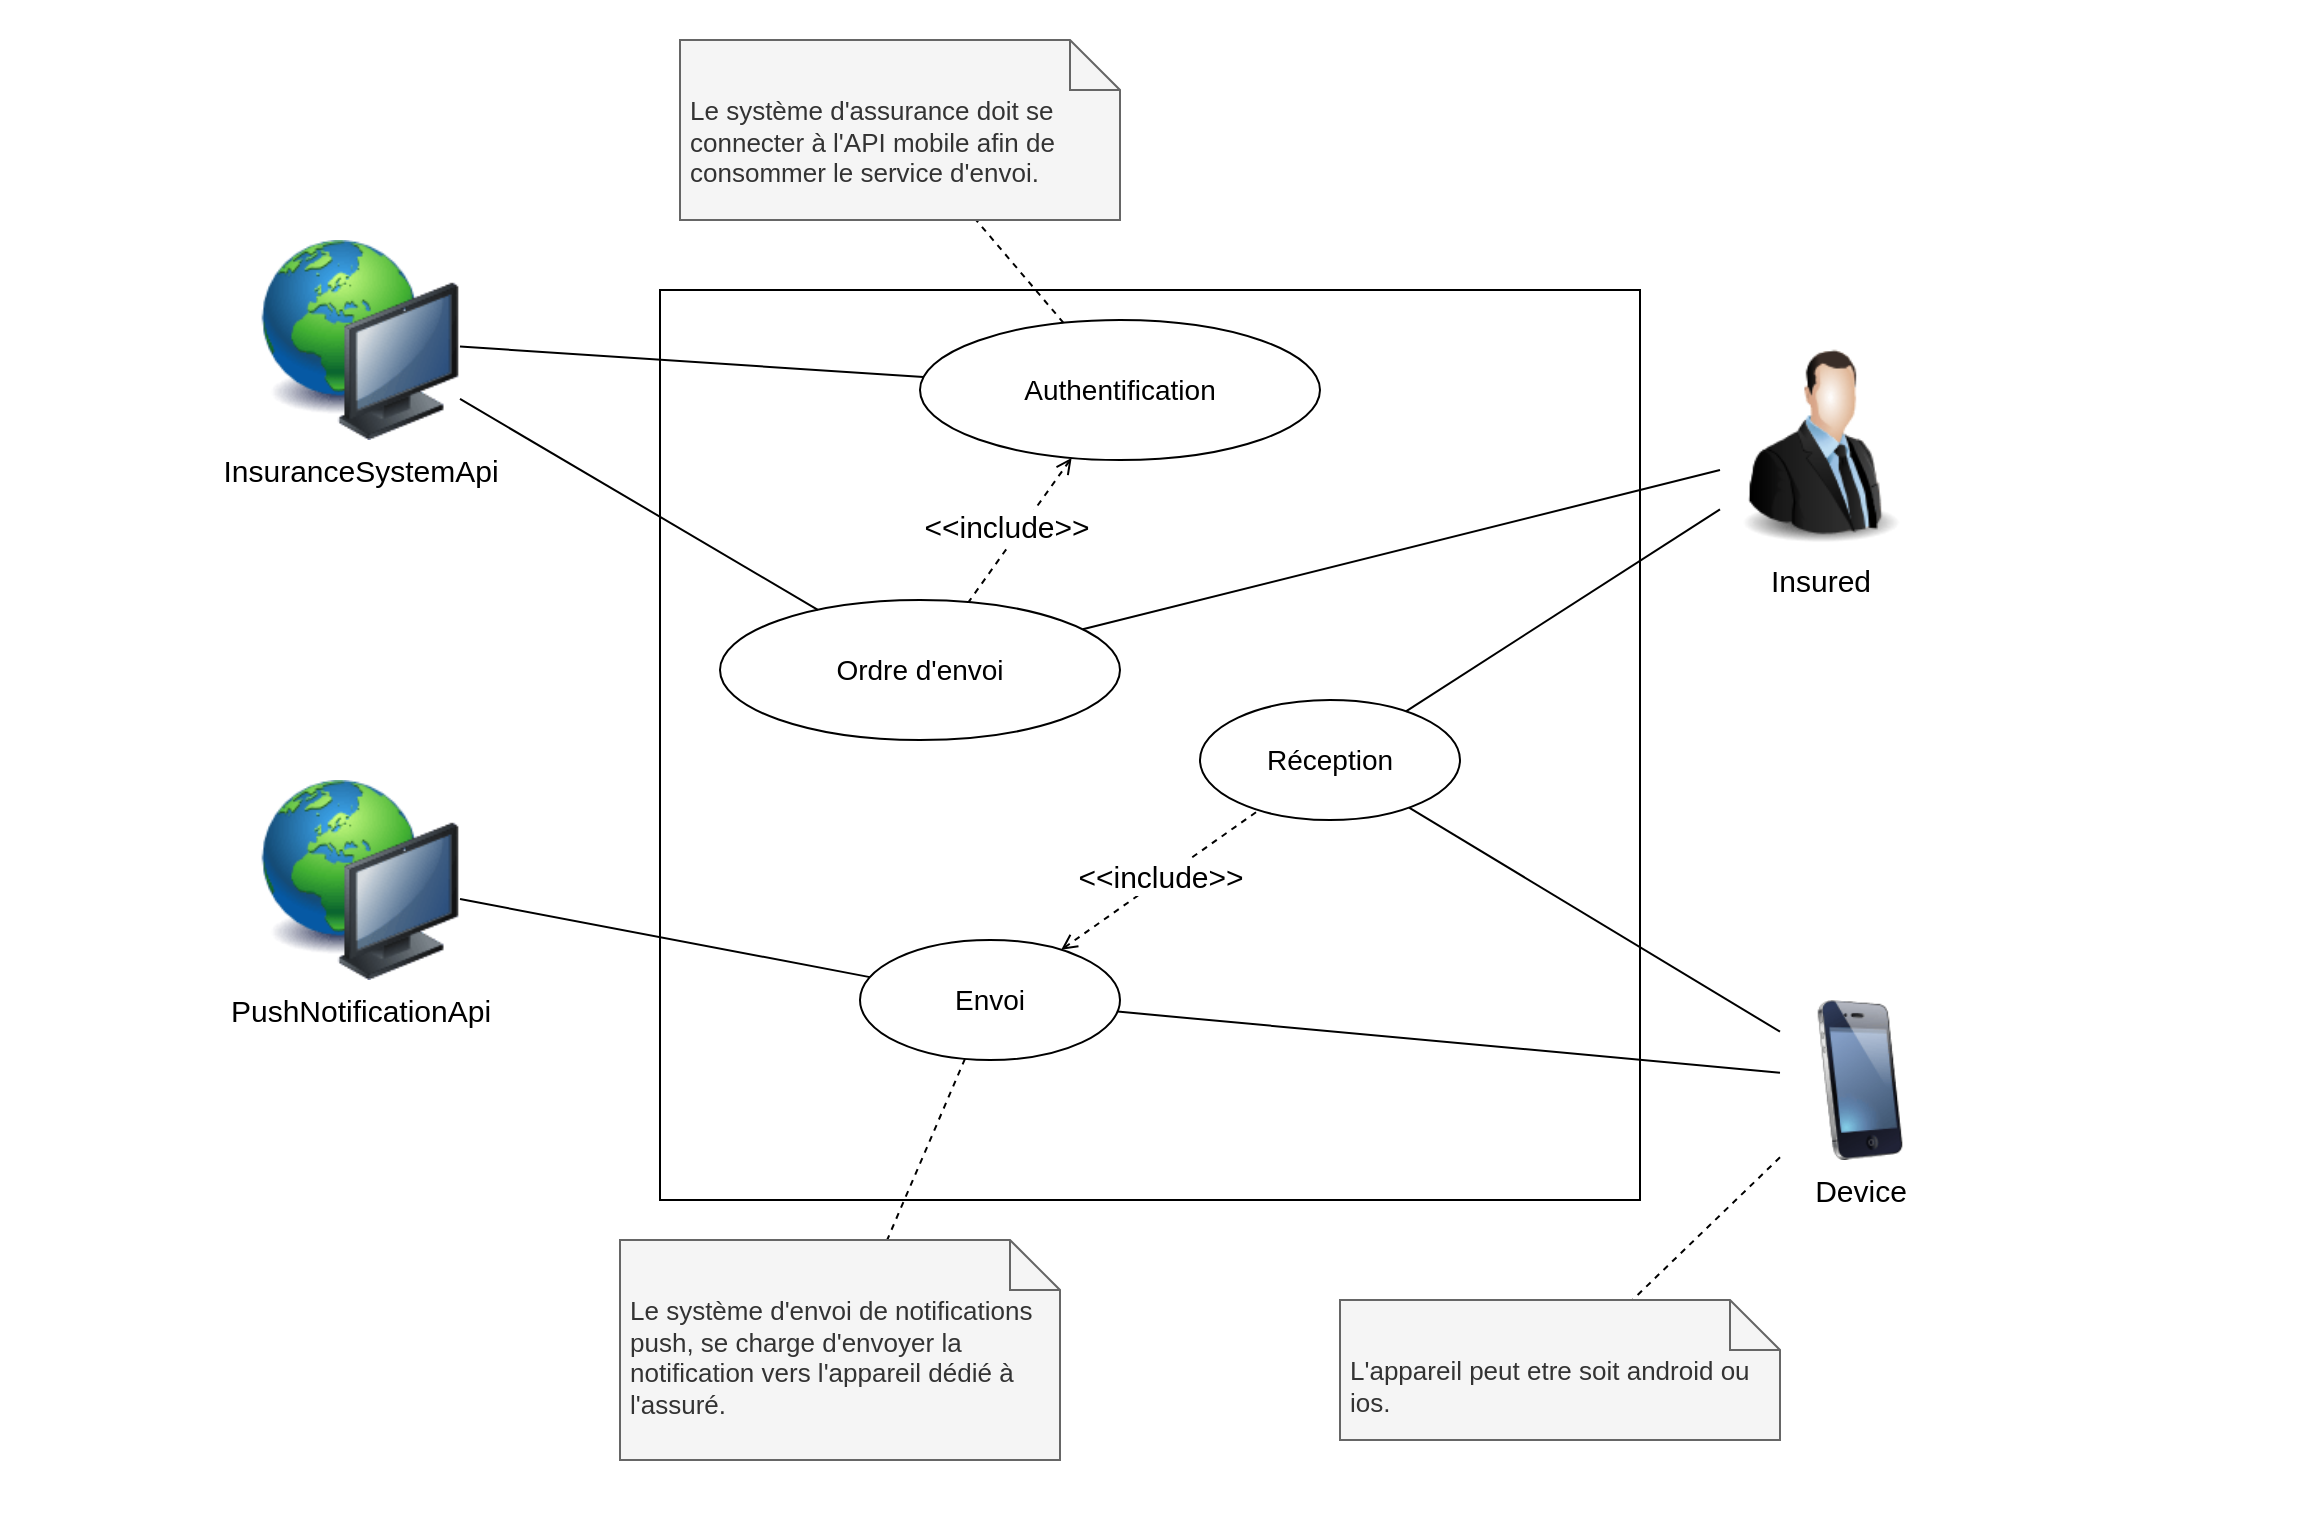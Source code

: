 <mxfile version="20.8.3" type="device" pages="2"><diagram id="cLEpuB6-Xa7_LYiVBOSo" name="UC-notification"><mxGraphModel dx="1509" dy="838" grid="1" gridSize="10" guides="1" tooltips="1" connect="1" arrows="1" fold="1" page="1" pageScale="1" pageWidth="850" pageHeight="1100" math="0" shadow="0"><root><mxCell id="0"/><mxCell id="1" parent="0"/><mxCell id="Ux1mlfwrOZLpLLfj3P1K-2" value="" style="rounded=0;whiteSpace=wrap;html=1;labelBackgroundColor=none;fontSize=12;fillColor=none;strokeColor=none;movable=0;resizable=0;rotatable=0;deletable=0;editable=0;connectable=0;" vertex="1" parent="1"><mxGeometry x="220" y="180" width="1160" height="760" as="geometry"/></mxCell><mxCell id="Ux1mlfwrOZLpLLfj3P1K-3" value="" style="rounded=0;whiteSpace=wrap;html=1;fontSize=14;fillColor=none;" vertex="1" parent="1"><mxGeometry x="550" y="325" width="490" height="455" as="geometry"/></mxCell><mxCell id="Ux1mlfwrOZLpLLfj3P1K-6" value="Insured" style="image;html=1;image=img/lib/clip_art/people/Suit_Man_128x128.png;fontSize=15;labelBackgroundColor=default;align=center;" vertex="1" parent="1"><mxGeometry x="1080" y="350" width="100" height="105" as="geometry"/></mxCell><mxCell id="Ux1mlfwrOZLpLLfj3P1K-7" value="InsuranceSystemApi" style="image;html=1;image=img/lib/clip_art/computers/Network_128x128.png;fontSize=15;fillColor=none;" vertex="1" parent="1"><mxGeometry x="350" y="300" width="100" height="100" as="geometry"/></mxCell><mxCell id="Ux1mlfwrOZLpLLfj3P1K-12" value="Authentification" style="ellipse;whiteSpace=wrap;html=1;fontSize=14;fillColor=none;" vertex="1" parent="1"><mxGeometry x="680" y="340" width="200" height="70" as="geometry"/></mxCell><mxCell id="Ux1mlfwrOZLpLLfj3P1K-17" value="PushNotificationApi" style="image;html=1;image=img/lib/clip_art/computers/Network_128x128.png;fontSize=15;fillColor=none;" vertex="1" parent="1"><mxGeometry x="350" y="570" width="100" height="100" as="geometry"/></mxCell><mxCell id="Ux1mlfwrOZLpLLfj3P1K-19" value="" style="endArrow=none;html=1;rounded=0;fontSize=15;" edge="1" parent="1" source="Ux1mlfwrOZLpLLfj3P1K-7" target="Ux1mlfwrOZLpLLfj3P1K-12"><mxGeometry width="50" height="50" relative="1" as="geometry"><mxPoint x="820" y="550" as="sourcePoint"/><mxPoint x="870" y="500" as="targetPoint"/></mxGeometry></mxCell><mxCell id="Ux1mlfwrOZLpLLfj3P1K-21" value="Ordre d'envoi" style="ellipse;whiteSpace=wrap;html=1;fontSize=14;fillColor=none;" vertex="1" parent="1"><mxGeometry x="580" y="480" width="200" height="70" as="geometry"/></mxCell><mxCell id="Ux1mlfwrOZLpLLfj3P1K-22" value="" style="endArrow=none;html=1;rounded=0;fontSize=15;" edge="1" parent="1" source="Ux1mlfwrOZLpLLfj3P1K-7" target="Ux1mlfwrOZLpLLfj3P1K-21"><mxGeometry width="50" height="50" relative="1" as="geometry"><mxPoint x="460" y="367.866" as="sourcePoint"/><mxPoint x="668.723" y="400.704" as="targetPoint"/></mxGeometry></mxCell><mxCell id="Ux1mlfwrOZLpLLfj3P1K-23" value="&amp;lt;&amp;lt;include&amp;gt;&amp;gt;" style="html=1;verticalAlign=bottom;labelBackgroundColor=default;endArrow=none;endFill=0;dashed=1;rounded=0;fontSize=15;startArrow=open;startFill=0;" edge="1" parent="1" source="Ux1mlfwrOZLpLLfj3P1K-12" target="Ux1mlfwrOZLpLLfj3P1K-21"><mxGeometry x="0.259" width="160" relative="1" as="geometry"><mxPoint x="760" y="530" as="sourcePoint"/><mxPoint x="920" y="530" as="targetPoint"/><mxPoint as="offset"/></mxGeometry></mxCell><mxCell id="Ux1mlfwrOZLpLLfj3P1K-25" value="Envoi" style="ellipse;whiteSpace=wrap;html=1;fontSize=14;fillColor=none;" vertex="1" parent="1"><mxGeometry x="650" y="650" width="130" height="60" as="geometry"/></mxCell><mxCell id="Ux1mlfwrOZLpLLfj3P1K-26" value="" style="endArrow=none;html=1;rounded=0;fontSize=15;" edge="1" parent="1" source="Ux1mlfwrOZLpLLfj3P1K-17" target="Ux1mlfwrOZLpLLfj3P1K-25"><mxGeometry width="50" height="50" relative="1" as="geometry"><mxPoint x="460" y="385.427" as="sourcePoint"/><mxPoint x="643.337" y="478.661" as="targetPoint"/></mxGeometry></mxCell><mxCell id="Ux1mlfwrOZLpLLfj3P1K-27" value="Réception" style="ellipse;whiteSpace=wrap;html=1;fontSize=14;fillColor=none;" vertex="1" parent="1"><mxGeometry x="820" y="530" width="130" height="60" as="geometry"/></mxCell><mxCell id="Ux1mlfwrOZLpLLfj3P1K-28" value="" style="endArrow=none;html=1;rounded=0;fontSize=15;" edge="1" parent="1" source="Ux1mlfwrOZLpLLfj3P1K-27" target="Ux1mlfwrOZLpLLfj3P1K-6"><mxGeometry width="50" height="50" relative="1" as="geometry"><mxPoint x="460" y="626.723" as="sourcePoint"/><mxPoint x="650.649" y="614.227" as="targetPoint"/></mxGeometry></mxCell><mxCell id="Ux1mlfwrOZLpLLfj3P1K-29" value="&amp;lt;&amp;lt;include&amp;gt;&amp;gt;" style="html=1;verticalAlign=bottom;labelBackgroundColor=default;endArrow=none;endFill=0;dashed=1;rounded=0;fontSize=15;startArrow=open;startFill=0;" edge="1" parent="1" source="Ux1mlfwrOZLpLLfj3P1K-25" target="Ux1mlfwrOZLpLLfj3P1K-27"><mxGeometry x="-0.095" y="-8" width="160" relative="1" as="geometry"><mxPoint x="765.21" y="418.908" as="sourcePoint"/><mxPoint x="724.861" y="473.599" as="targetPoint"/><mxPoint as="offset"/></mxGeometry></mxCell><mxCell id="Ux1mlfwrOZLpLLfj3P1K-30" value="Device" style="image;html=1;image=img/lib/clip_art/telecommunication/iPhone_128x128.png;fontSize=15;labelBackgroundColor=default;" vertex="1" parent="1"><mxGeometry x="1110" y="680" width="80" height="80" as="geometry"/></mxCell><mxCell id="Ux1mlfwrOZLpLLfj3P1K-31" value="" style="endArrow=none;html=1;rounded=0;fontSize=15;" edge="1" parent="1" source="Ux1mlfwrOZLpLLfj3P1K-27" target="Ux1mlfwrOZLpLLfj3P1K-30"><mxGeometry width="50" height="50" relative="1" as="geometry"><mxPoint x="825.002" y="694.721" as="sourcePoint"/><mxPoint x="1110" y="488.649" as="targetPoint"/></mxGeometry></mxCell><mxCell id="Ux1mlfwrOZLpLLfj3P1K-32" value="" style="endArrow=none;html=1;rounded=0;fontSize=15;" edge="1" parent="1" source="Ux1mlfwrOZLpLLfj3P1K-25" target="Ux1mlfwrOZLpLLfj3P1K-30"><mxGeometry width="50" height="50" relative="1" as="geometry"><mxPoint x="926.973" y="602.907" as="sourcePoint"/><mxPoint x="1120" y="708.182" as="targetPoint"/></mxGeometry></mxCell><mxCell id="Ux1mlfwrOZLpLLfj3P1K-33" value="" style="endArrow=none;dashed=1;html=1;rounded=0;labelBackgroundColor=default;fontSize=15;" edge="1" parent="1" source="Ux1mlfwrOZLpLLfj3P1K-12" target="Ux1mlfwrOZLpLLfj3P1K-34"><mxGeometry width="50" height="50" relative="1" as="geometry"><mxPoint x="730" y="530" as="sourcePoint"/><mxPoint x="780" y="480" as="targetPoint"/></mxGeometry></mxCell><mxCell id="Ux1mlfwrOZLpLLfj3P1K-34" value="Le système d'assurance doit se connecter à l'API mobile afin de consommer le service d'envoi." style="shape=note2;boundedLbl=1;whiteSpace=wrap;html=1;size=25;verticalAlign=top;align=left;fontSize=13;spacingLeft=3;fillColor=#f5f5f5;fontColor=#333333;strokeColor=#666666;spacingBottom=0;spacingTop=-4;" vertex="1" parent="1"><mxGeometry x="560" y="200" width="220" height="90" as="geometry"/></mxCell><mxCell id="Ux1mlfwrOZLpLLfj3P1K-35" value="" style="endArrow=none;dashed=1;html=1;rounded=0;labelBackgroundColor=default;fontSize=15;" edge="1" parent="1" target="Ux1mlfwrOZLpLLfj3P1K-36" source="Ux1mlfwrOZLpLLfj3P1K-25"><mxGeometry width="50" height="50" relative="1" as="geometry"><mxPoint x="506.628" y="901.438" as="sourcePoint"/><mxPoint x="535" y="1040" as="targetPoint"/></mxGeometry></mxCell><mxCell id="Ux1mlfwrOZLpLLfj3P1K-36" value="Le système d'envoi de notifications push, se charge d'envoyer la notification vers l'appareil dédié à l'assuré." style="shape=note2;boundedLbl=1;whiteSpace=wrap;html=1;size=25;verticalAlign=top;align=left;fontSize=13;spacingLeft=3;fillColor=#f5f5f5;fontColor=#333333;strokeColor=#666666;spacingBottom=0;spacingTop=-4;" vertex="1" parent="1"><mxGeometry x="530" y="800" width="220" height="110" as="geometry"/></mxCell><mxCell id="Ux1mlfwrOZLpLLfj3P1K-37" value="" style="endArrow=none;dashed=1;html=1;rounded=0;labelBackgroundColor=default;fontSize=15;" edge="1" parent="1" target="Ux1mlfwrOZLpLLfj3P1K-38" source="Ux1mlfwrOZLpLLfj3P1K-30"><mxGeometry width="50" height="50" relative="1" as="geometry"><mxPoint x="1430" y="810.0" as="sourcePoint"/><mxPoint x="865" y="1128.4" as="targetPoint"/></mxGeometry></mxCell><mxCell id="Ux1mlfwrOZLpLLfj3P1K-38" value="L'appareil peut etre soit android ou ios." style="shape=note2;boundedLbl=1;whiteSpace=wrap;html=1;size=25;verticalAlign=top;align=left;fontSize=13;spacingLeft=3;fillColor=#f5f5f5;fontColor=#333333;strokeColor=#666666;spacingBottom=0;spacingTop=-4;" vertex="1" parent="1"><mxGeometry x="890" y="830" width="220" height="70" as="geometry"/></mxCell><mxCell id="Ux1mlfwrOZLpLLfj3P1K-39" value="" style="endArrow=none;html=1;rounded=0;fontSize=15;" edge="1" parent="1" source="Ux1mlfwrOZLpLLfj3P1K-21" target="Ux1mlfwrOZLpLLfj3P1K-6"><mxGeometry width="50" height="50" relative="1" as="geometry"><mxPoint x="941.987" y="549.271" as="sourcePoint"/><mxPoint x="1110" y="474.67" as="targetPoint"/></mxGeometry></mxCell></root></mxGraphModel></diagram><diagram id="kEXggy2OxWJdC3zX5xQd" name="AD-notification"><mxGraphModel dx="4435" dy="1990" grid="1" gridSize="10" guides="1" tooltips="1" connect="1" arrows="1" fold="1" page="1" pageScale="1" pageWidth="850" pageHeight="1100" math="0" shadow="0"><root><mxCell id="0"/><mxCell id="1" parent="0"/><mxCell id="xQ9Ucwrn5vBlyY0CndG4-1" value="System" style="swimlane;whiteSpace=wrap;fontSize=22;spacingTop=0;spacing=2;spacingBottom=0;startSize=60;strokeColor=#82b366;movable=1;resizable=1;rotatable=1;deletable=1;editable=1;connectable=1;fillColor=#d5e8d4;" vertex="1" parent="1"><mxGeometry x="-50" y="280" width="460" height="1510" as="geometry"/></mxCell><mxCell id="xQ9Ucwrn5vBlyY0CndG4-76" value="" style="edgeStyle=orthogonalEdgeStyle;rounded=0;orthogonalLoop=1;jettySize=auto;html=1;labelBackgroundColor=default;fontSize=13;startArrow=none;startFill=0;endArrow=open;endFill=0;startSize=6;endSize=9;" edge="1" parent="xQ9Ucwrn5vBlyY0CndG4-1" source="xQ9Ucwrn5vBlyY0CndG4-2" target="xQ9Ucwrn5vBlyY0CndG4-71"><mxGeometry relative="1" as="geometry"/></mxCell><mxCell id="xQ9Ucwrn5vBlyY0CndG4-2" value="Vérification" style="rounded=1;whiteSpace=wrap;html=1;fontSize=15;fillColor=#f5f5f5;fontColor=#333333;strokeColor=#666666;" vertex="1" parent="xQ9Ucwrn5vBlyY0CndG4-1"><mxGeometry x="137.97" y="250" width="192.5" height="50" as="geometry"/></mxCell><mxCell id="xQ9Ucwrn5vBlyY0CndG4-71" value="&lt;span style=&quot;font-size: 15px;&quot;&gt;Authentifié?&lt;/span&gt;" style="rhombus;whiteSpace=wrap;html=1;fillColor=#ffffc0;strokeColor=#000000;fontSize=14;" vertex="1" parent="xQ9Ucwrn5vBlyY0CndG4-1"><mxGeometry x="139.22" y="340" width="190" height="79" as="geometry"/></mxCell><mxCell id="xQ9Ucwrn5vBlyY0CndG4-79" value="Tentative d'envoi" style="rounded=1;whiteSpace=wrap;html=1;fontSize=15;fillColor=#f5f5f5;fontColor=#333333;strokeColor=#666666;" vertex="1" parent="xQ9Ucwrn5vBlyY0CndG4-1"><mxGeometry x="210" y="870" width="192.5" height="50" as="geometry"/></mxCell><mxCell id="xQ9Ucwrn5vBlyY0CndG4-101" value="Retourner un message" style="rounded=1;whiteSpace=wrap;html=1;fontSize=15;fillColor=#f5f5f5;fontColor=#333333;strokeColor=#666666;" vertex="1" parent="xQ9Ucwrn5vBlyY0CndG4-1"><mxGeometry x="139.22" y="1270" width="192.5" height="50" as="geometry"/></mxCell><mxCell id="xQ9Ucwrn5vBlyY0CndG4-108" value="" style="edgeStyle=orthogonalEdgeStyle;rounded=0;orthogonalLoop=1;jettySize=auto;html=1;labelBackgroundColor=default;strokeColor=#000000;fontSize=18;fontColor=#FF0000;startArrow=none;startFill=0;endArrow=open;endFill=0;startSize=6;endSize=9;" edge="1" parent="xQ9Ucwrn5vBlyY0CndG4-1" source="xQ9Ucwrn5vBlyY0CndG4-106" target="xQ9Ucwrn5vBlyY0CndG4-107"><mxGeometry relative="1" as="geometry"/></mxCell><mxCell id="xQ9Ucwrn5vBlyY0CndG4-106" value="Vérif activation de envoi/réception notification" style="rounded=1;whiteSpace=wrap;html=1;fontSize=15;fillColor=#f5f5f5;fontColor=#333333;strokeColor=#666666;" vertex="1" parent="xQ9Ucwrn5vBlyY0CndG4-1"><mxGeometry x="87.12" y="660" width="260" height="60" as="geometry"/></mxCell><mxCell id="xQ9Ucwrn5vBlyY0CndG4-107" value="&lt;span style=&quot;font-size: 15px;&quot;&gt;Activé?&lt;/span&gt;" style="rhombus;whiteSpace=wrap;html=1;fillColor=#ffffc0;strokeColor=#000000;fontSize=14;" vertex="1" parent="xQ9Ucwrn5vBlyY0CndG4-1"><mxGeometry x="128.17" y="780" width="177.89" height="49" as="geometry"/></mxCell><mxCell id="xQ9Ucwrn5vBlyY0CndG4-109" value="" style="edgeStyle=orthogonalEdgeStyle;rounded=0;orthogonalLoop=1;jettySize=auto;html=1;strokeColor=#00CC00;strokeWidth=1;endArrow=open;endFill=0;endSize=9;" edge="1" parent="xQ9Ucwrn5vBlyY0CndG4-1" source="xQ9Ucwrn5vBlyY0CndG4-107" target="xQ9Ucwrn5vBlyY0CndG4-79"><mxGeometry relative="1" as="geometry"><mxPoint x="-200" y="530" as="targetPoint"/><mxPoint x="244.133" y="428.964" as="sourcePoint"/><Array as="points"><mxPoint x="340" y="804"/></Array></mxGeometry></mxCell><mxCell id="xQ9Ucwrn5vBlyY0CndG4-110" value="Oui" style="edgeLabel;html=1;align=center;verticalAlign=middle;resizable=0;points=[];fontSize=15;fontColor=#00CC00;labelBackgroundColor=none;" vertex="1" connectable="0" parent="xQ9Ucwrn5vBlyY0CndG4-109"><mxGeometry x="-0.781" y="-2" relative="1" as="geometry"><mxPoint x="-2" y="-16" as="offset"/></mxGeometry></mxCell><mxCell id="xQ9Ucwrn5vBlyY0CndG4-111" value="" style="endArrow=none;html=1;rounded=0;labelBackgroundColor=default;fontSize=18;startSize=6;endSize=9;strokeColor=#ff0000;edgeStyle=orthogonalEdgeStyle;" edge="1" parent="xQ9Ucwrn5vBlyY0CndG4-1" source="xQ9Ucwrn5vBlyY0CndG4-107" target="xQ9Ucwrn5vBlyY0CndG4-117"><mxGeometry width="50" height="50" relative="1" as="geometry"><mxPoint x="598.75" y="1139.5" as="sourcePoint"/><mxPoint x="275.067" y="1170" as="targetPoint"/><Array as="points"><mxPoint x="110" y="805"/><mxPoint x="110" y="1130"/><mxPoint x="210" y="1130"/></Array></mxGeometry></mxCell><mxCell id="xQ9Ucwrn5vBlyY0CndG4-112" value="Non" style="edgeLabel;html=1;align=center;verticalAlign=middle;resizable=0;points=[];fontSize=18;fontColor=#FF0000;" vertex="1" connectable="0" parent="xQ9Ucwrn5vBlyY0CndG4-111"><mxGeometry x="-0.688" y="-3" relative="1" as="geometry"><mxPoint x="21" y="-81" as="offset"/></mxGeometry></mxCell><mxCell id="xQ9Ucwrn5vBlyY0CndG4-118" value="" style="edgeStyle=orthogonalEdgeStyle;rounded=0;orthogonalLoop=1;jettySize=auto;html=1;labelBackgroundColor=default;strokeColor=#000000;fontSize=18;fontColor=#FF0000;startArrow=none;startFill=0;endArrow=open;endFill=0;startSize=6;endSize=9;" edge="1" parent="xQ9Ucwrn5vBlyY0CndG4-1" source="xQ9Ucwrn5vBlyY0CndG4-117" target="xQ9Ucwrn5vBlyY0CndG4-101"><mxGeometry relative="1" as="geometry"/></mxCell><mxCell id="xQ9Ucwrn5vBlyY0CndG4-117" value="Traçage" style="rounded=1;whiteSpace=wrap;html=1;fontSize=15;fillColor=#f5f5f5;fontColor=#333333;strokeColor=#666666;" vertex="1" parent="xQ9Ucwrn5vBlyY0CndG4-1"><mxGeometry x="139.22" y="1170" width="192.5" height="50" as="geometry"/></mxCell><mxCell id="xQ9Ucwrn5vBlyY0CndG4-35" value="InsuranceSystemApi" style="swimlane;whiteSpace=wrap;startSize=60;fontSize=19;spacingTop=0;spacing=2;spacingBottom=0;strokeColor=#B0B0B0;movable=1;resizable=1;rotatable=1;deletable=1;editable=1;connectable=1;" vertex="1" parent="1"><mxGeometry x="-480" y="280" width="430" height="1510" as="geometry"/></mxCell><mxCell id="xQ9Ucwrn5vBlyY0CndG4-36" value="" style="edgeStyle=orthogonalEdgeStyle;rounded=0;orthogonalLoop=1;jettySize=auto;html=1;fontSize=14;startArrow=none;startFill=0;endArrow=open;endFill=0;entryX=0.5;entryY=0;entryDx=0;entryDy=0;endSize=8;" edge="1" parent="xQ9Ucwrn5vBlyY0CndG4-35" source="xQ9Ucwrn5vBlyY0CndG4-37" target="xQ9Ucwrn5vBlyY0CndG4-38"><mxGeometry relative="1" as="geometry"><mxPoint x="215.059" y="160" as="targetPoint"/></mxGeometry></mxCell><mxCell id="xQ9Ucwrn5vBlyY0CndG4-37" value="" style="ellipse;fillColor=strokeColor;fontSize=14;" vertex="1" parent="xQ9Ucwrn5vBlyY0CndG4-35"><mxGeometry x="200" y="90" width="30" height="30" as="geometry"/></mxCell><mxCell id="xQ9Ucwrn5vBlyY0CndG4-38" value="Tentative de connexion" style="rounded=1;whiteSpace=wrap;html=1;fontSize=15;fillColor=#f5f5f5;fontColor=#333333;strokeColor=#666666;" vertex="1" parent="xQ9Ucwrn5vBlyY0CndG4-35"><mxGeometry x="116.25" y="190" width="197.5" height="50" as="geometry"/></mxCell><mxCell id="xQ9Ucwrn5vBlyY0CndG4-77" value="Ordre d'envoi" style="rounded=1;whiteSpace=wrap;html=1;fontSize=15;fillColor=#f5f5f5;fontColor=#333333;strokeColor=#666666;" vertex="1" parent="xQ9Ucwrn5vBlyY0CndG4-35"><mxGeometry x="116.25" y="520" width="197.5" height="50" as="geometry"/></mxCell><mxCell id="xQ9Ucwrn5vBlyY0CndG4-102" value="Traçage" style="rounded=1;whiteSpace=wrap;html=1;fontSize=15;fillColor=#f5f5f5;fontColor=#333333;strokeColor=#666666;" vertex="1" parent="xQ9Ucwrn5vBlyY0CndG4-35"><mxGeometry x="116.25" y="1280" width="192.5" height="50" as="geometry"/></mxCell><mxCell id="xQ9Ucwrn5vBlyY0CndG4-48" value="" style="edgeStyle=orthogonalEdgeStyle;rounded=0;orthogonalLoop=1;jettySize=auto;html=1;strokeColor=#000000;strokeWidth=1;endArrow=open;endFill=0;endSize=9;" edge="1" parent="1" source="xQ9Ucwrn5vBlyY0CndG4-38" target="xQ9Ucwrn5vBlyY0CndG4-2"><mxGeometry relative="1" as="geometry"><Array as="points"><mxPoint x="176" y="495"/></Array><mxPoint x="160" y="474.94" as="targetPoint"/><mxPoint x="-101.25" y="490.004" as="sourcePoint"/></mxGeometry></mxCell><mxCell id="xQ9Ucwrn5vBlyY0CndG4-72" value="" style="edgeStyle=orthogonalEdgeStyle;rounded=0;orthogonalLoop=1;jettySize=auto;html=1;strokeColor=#FF0000;strokeWidth=1;endArrow=open;endFill=0;endSize=9;" edge="1" parent="1" source="xQ9Ucwrn5vBlyY0CndG4-71" target="xQ9Ucwrn5vBlyY0CndG4-38"><mxGeometry x="-0.023" y="-30" relative="1" as="geometry"><mxPoint x="10" y="810" as="targetPoint"/><Array as="points"><mxPoint x="-265" y="660"/></Array><mxPoint as="offset"/></mxGeometry></mxCell><mxCell id="xQ9Ucwrn5vBlyY0CndG4-73" value="Non" style="edgeLabel;html=1;align=center;verticalAlign=middle;resizable=0;points=[];fontSize=15;fontColor=#FF0000;labelBackgroundColor=none;" vertex="1" connectable="0" parent="xQ9Ucwrn5vBlyY0CndG4-72"><mxGeometry x="-0.781" y="-2" relative="1" as="geometry"><mxPoint x="43" y="-15" as="offset"/></mxGeometry></mxCell><mxCell id="xQ9Ucwrn5vBlyY0CndG4-74" value="" style="edgeStyle=orthogonalEdgeStyle;rounded=0;orthogonalLoop=1;jettySize=auto;html=1;strokeColor=#00CC00;strokeWidth=1;endArrow=open;endFill=0;endSize=9;" edge="1" parent="1" source="xQ9Ucwrn5vBlyY0CndG4-71" target="xQ9Ucwrn5vBlyY0CndG4-77"><mxGeometry relative="1" as="geometry"><mxPoint x="176" y="770" as="targetPoint"/><mxPoint x="-154.96" y="670" as="sourcePoint"/><Array as="points"><mxPoint x="184" y="760"/><mxPoint x="-260" y="760"/></Array></mxGeometry></mxCell><mxCell id="xQ9Ucwrn5vBlyY0CndG4-75" value="Oui" style="edgeLabel;html=1;align=center;verticalAlign=middle;resizable=0;points=[];fontSize=15;fontColor=#00CC00;labelBackgroundColor=none;" vertex="1" connectable="0" parent="xQ9Ucwrn5vBlyY0CndG4-74"><mxGeometry x="-0.781" y="-2" relative="1" as="geometry"><mxPoint x="-16" y="-48" as="offset"/></mxGeometry></mxCell><mxCell id="xQ9Ucwrn5vBlyY0CndG4-78" value="" style="edgeStyle=orthogonalEdgeStyle;rounded=0;orthogonalLoop=1;jettySize=auto;html=1;strokeColor=#000000;strokeWidth=1;endArrow=open;endFill=0;endSize=9;" edge="1" parent="1" source="xQ9Ucwrn5vBlyY0CndG4-77" target="xQ9Ucwrn5vBlyY0CndG4-106"><mxGeometry relative="1" as="geometry"><Array as="points"><mxPoint x="-265" y="890"/><mxPoint x="167" y="890"/></Array><mxPoint x="118.5" y="925" as="targetPoint"/><mxPoint x="-240" y="890" as="sourcePoint"/></mxGeometry></mxCell><mxCell id="xQ9Ucwrn5vBlyY0CndG4-80" value="PushNotificationApi" style="swimlane;whiteSpace=wrap;fontSize=18;spacingTop=0;spacing=2;spacingBottom=0;startSize=60;strokeColor=#B0B0B0;movable=1;resizable=1;rotatable=1;deletable=1;editable=1;connectable=1;" vertex="1" parent="1"><mxGeometry x="410" y="280" width="440" height="1510" as="geometry"/></mxCell><mxCell id="xQ9Ucwrn5vBlyY0CndG4-81" value="" style="edgeStyle=orthogonalEdgeStyle;rounded=0;orthogonalLoop=1;jettySize=auto;html=1;labelBackgroundColor=default;fontSize=13;startArrow=none;startFill=0;endArrow=open;endFill=0;startSize=6;endSize=9;" edge="1" parent="xQ9Ucwrn5vBlyY0CndG4-80" source="xQ9Ucwrn5vBlyY0CndG4-82"><mxGeometry relative="1" as="geometry"><mxPoint x="226.286" y="340.015" as="targetPoint"/></mxGeometry></mxCell><mxCell id="xQ9Ucwrn5vBlyY0CndG4-86" value="Envoi" style="rounded=1;whiteSpace=wrap;html=1;fontSize=15;fillColor=#f5f5f5;fontColor=#333333;strokeColor=#666666;" vertex="1" parent="xQ9Ucwrn5vBlyY0CndG4-80"><mxGeometry x="128.75" y="970" width="192.5" height="50" as="geometry"/></mxCell><mxCell id="xQ9Ucwrn5vBlyY0CndG4-95" value="&lt;span style=&quot;font-size: 15px;&quot;&gt;Envoyée?&lt;/span&gt;" style="rhombus;whiteSpace=wrap;html=1;fillColor=#ffffc0;strokeColor=#000000;fontSize=14;" vertex="1" parent="xQ9Ucwrn5vBlyY0CndG4-80"><mxGeometry x="128.75" y="1090" width="190" height="79" as="geometry"/></mxCell><mxCell id="xQ9Ucwrn5vBlyY0CndG4-96" value="" style="edgeStyle=orthogonalEdgeStyle;rounded=0;orthogonalLoop=1;jettySize=auto;html=1;labelBackgroundColor=default;fontSize=18;startArrow=none;startFill=0;endArrow=open;endFill=0;startSize=6;endSize=9;" edge="1" parent="xQ9Ucwrn5vBlyY0CndG4-80" source="xQ9Ucwrn5vBlyY0CndG4-86" target="xQ9Ucwrn5vBlyY0CndG4-95"><mxGeometry relative="1" as="geometry"><mxPoint x="331.25" y="1005" as="sourcePoint"/><mxPoint x="675" y="1050" as="targetPoint"/><Array as="points"><mxPoint x="224" y="1060"/><mxPoint x="224" y="1060"/></Array></mxGeometry></mxCell><mxCell id="xQ9Ucwrn5vBlyY0CndG4-87" value="" style="edgeStyle=orthogonalEdgeStyle;rounded=0;orthogonalLoop=1;jettySize=auto;html=1;strokeColor=#000000;strokeWidth=1;endArrow=open;endFill=0;endSize=9;" edge="1" parent="1" source="xQ9Ucwrn5vBlyY0CndG4-79" target="xQ9Ucwrn5vBlyY0CndG4-86"><mxGeometry relative="1" as="geometry"><Array as="points"><mxPoint x="635" y="1175"/></Array><mxPoint x="180.0" y="1140" as="targetPoint"/><mxPoint x="-276.286" y="1070" as="sourcePoint"/></mxGeometry></mxCell><mxCell id="xQ9Ucwrn5vBlyY0CndG4-88" value="Device" style="swimlane;whiteSpace=wrap;fontSize=18;spacingTop=0;spacing=2;spacingBottom=0;startSize=60;strokeColor=#B0B0B0;movable=1;resizable=1;rotatable=1;deletable=1;editable=1;connectable=1;" vertex="1" parent="1"><mxGeometry x="850" y="280" width="430" height="1510" as="geometry"/></mxCell><mxCell id="xQ9Ucwrn5vBlyY0CndG4-89" value="" style="edgeStyle=orthogonalEdgeStyle;rounded=0;orthogonalLoop=1;jettySize=auto;html=1;labelBackgroundColor=default;fontSize=13;startArrow=none;startFill=0;endArrow=open;endFill=0;startSize=6;endSize=9;" edge="1" parent="xQ9Ucwrn5vBlyY0CndG4-88"><mxGeometry relative="1" as="geometry"><mxPoint x="226.286" y="340.015" as="targetPoint"/></mxGeometry></mxCell><mxCell id="xQ9Ucwrn5vBlyY0CndG4-92" value="Reception" style="rounded=1;whiteSpace=wrap;html=1;fontSize=15;fillColor=#f5f5f5;fontColor=#333333;strokeColor=#666666;" vertex="1" parent="xQ9Ucwrn5vBlyY0CndG4-88"><mxGeometry x="128.75" y="1040" width="192.5" height="50" as="geometry"/></mxCell><mxCell id="xQ9Ucwrn5vBlyY0CndG4-94" value="" style="edgeStyle=orthogonalEdgeStyle;rounded=0;orthogonalLoop=1;jettySize=auto;html=1;labelBackgroundColor=default;fontSize=18;startArrow=none;startFill=0;endArrow=open;endFill=0;startSize=6;endSize=9;" edge="1" parent="1" source="xQ9Ucwrn5vBlyY0CndG4-86" target="xQ9Ucwrn5vBlyY0CndG4-92"><mxGeometry relative="1" as="geometry"><mxPoint x="811.25" y="1275" as="targetPoint"/></mxGeometry></mxCell><mxCell id="xQ9Ucwrn5vBlyY0CndG4-99" value="" style="endArrow=none;html=1;rounded=0;labelBackgroundColor=default;fontSize=18;startSize=6;endSize=9;exitX=0;exitY=0.5;exitDx=0;exitDy=0;strokeColor=#ff0000;edgeStyle=orthogonalEdgeStyle;" edge="1" parent="1" source="xQ9Ucwrn5vBlyY0CndG4-95" target="xQ9Ucwrn5vBlyY0CndG4-117"><mxGeometry width="50" height="50" relative="1" as="geometry"><mxPoint x="655" y="1160" as="sourcePoint"/><mxPoint x="285" y="1410" as="targetPoint"/><Array as="points"><mxPoint x="215" y="1409"/></Array></mxGeometry></mxCell><mxCell id="xQ9Ucwrn5vBlyY0CndG4-100" value="Non" style="edgeLabel;html=1;align=center;verticalAlign=middle;resizable=0;points=[];fontSize=18;fontColor=#FF0000;" vertex="1" connectable="0" parent="xQ9Ucwrn5vBlyY0CndG4-99"><mxGeometry x="-0.688" y="-3" relative="1" as="geometry"><mxPoint x="38" y="-9" as="offset"/></mxGeometry></mxCell><mxCell id="xQ9Ucwrn5vBlyY0CndG4-103" value="" style="edgeStyle=orthogonalEdgeStyle;rounded=0;orthogonalLoop=1;jettySize=auto;html=1;labelBackgroundColor=default;strokeColor=#000000;fontSize=18;fontColor=#FF0000;startArrow=none;startFill=0;endArrow=open;endFill=0;startSize=6;endSize=9;" edge="1" parent="1" source="xQ9Ucwrn5vBlyY0CndG4-101" target="xQ9Ucwrn5vBlyY0CndG4-102"><mxGeometry relative="1" as="geometry"><Array as="points"><mxPoint x="130" y="1580"/><mxPoint x="130" y="1580"/></Array></mxGeometry></mxCell><mxCell id="xQ9Ucwrn5vBlyY0CndG4-104" value="" style="edgeStyle=orthogonalEdgeStyle;rounded=0;orthogonalLoop=1;jettySize=auto;html=1;strokeColor=#00CC00;strokeWidth=1;endArrow=open;endFill=0;endSize=9;exitX=0.5;exitY=1;exitDx=0;exitDy=0;" edge="1" parent="1" source="xQ9Ucwrn5vBlyY0CndG4-95" target="xQ9Ucwrn5vBlyY0CndG4-101"><mxGeometry relative="1" as="geometry"><mxPoint x="290" y="1620" as="targetPoint"/><mxPoint x="189.133" y="918.964" as="sourcePoint"/><Array as="points"><mxPoint x="634" y="1575"/></Array></mxGeometry></mxCell><mxCell id="xQ9Ucwrn5vBlyY0CndG4-105" value="Oui" style="edgeLabel;html=1;align=center;verticalAlign=middle;resizable=0;points=[];fontSize=15;fontColor=#00CC00;labelBackgroundColor=none;" vertex="1" connectable="0" parent="xQ9Ucwrn5vBlyY0CndG4-104"><mxGeometry x="-0.781" y="-2" relative="1" as="geometry"><mxPoint x="33" y="-12" as="offset"/></mxGeometry></mxCell><mxCell id="xQ9Ucwrn5vBlyY0CndG4-115" value="" style="ellipse;html=1;shape=endState;fillColor=strokeColor;labelBackgroundColor=default;fontSize=18;fontColor=#FF0000;" vertex="1" parent="1"><mxGeometry x="-282.5" y="1675" width="30" height="30" as="geometry"/></mxCell><mxCell id="xQ9Ucwrn5vBlyY0CndG4-114" value="" style="edgeStyle=orthogonalEdgeStyle;rounded=0;orthogonalLoop=1;jettySize=auto;html=1;labelBackgroundColor=default;strokeColor=#000000;fontSize=18;fontColor=#FF0000;startArrow=none;startFill=0;endArrow=open;endFill=0;startSize=6;endSize=9;" edge="1" parent="1" source="xQ9Ucwrn5vBlyY0CndG4-102" target="xQ9Ucwrn5vBlyY0CndG4-115"><mxGeometry relative="1" as="geometry"><mxPoint x="-267.5" y="1690" as="targetPoint"/></mxGeometry></mxCell></root></mxGraphModel></diagram></mxfile>